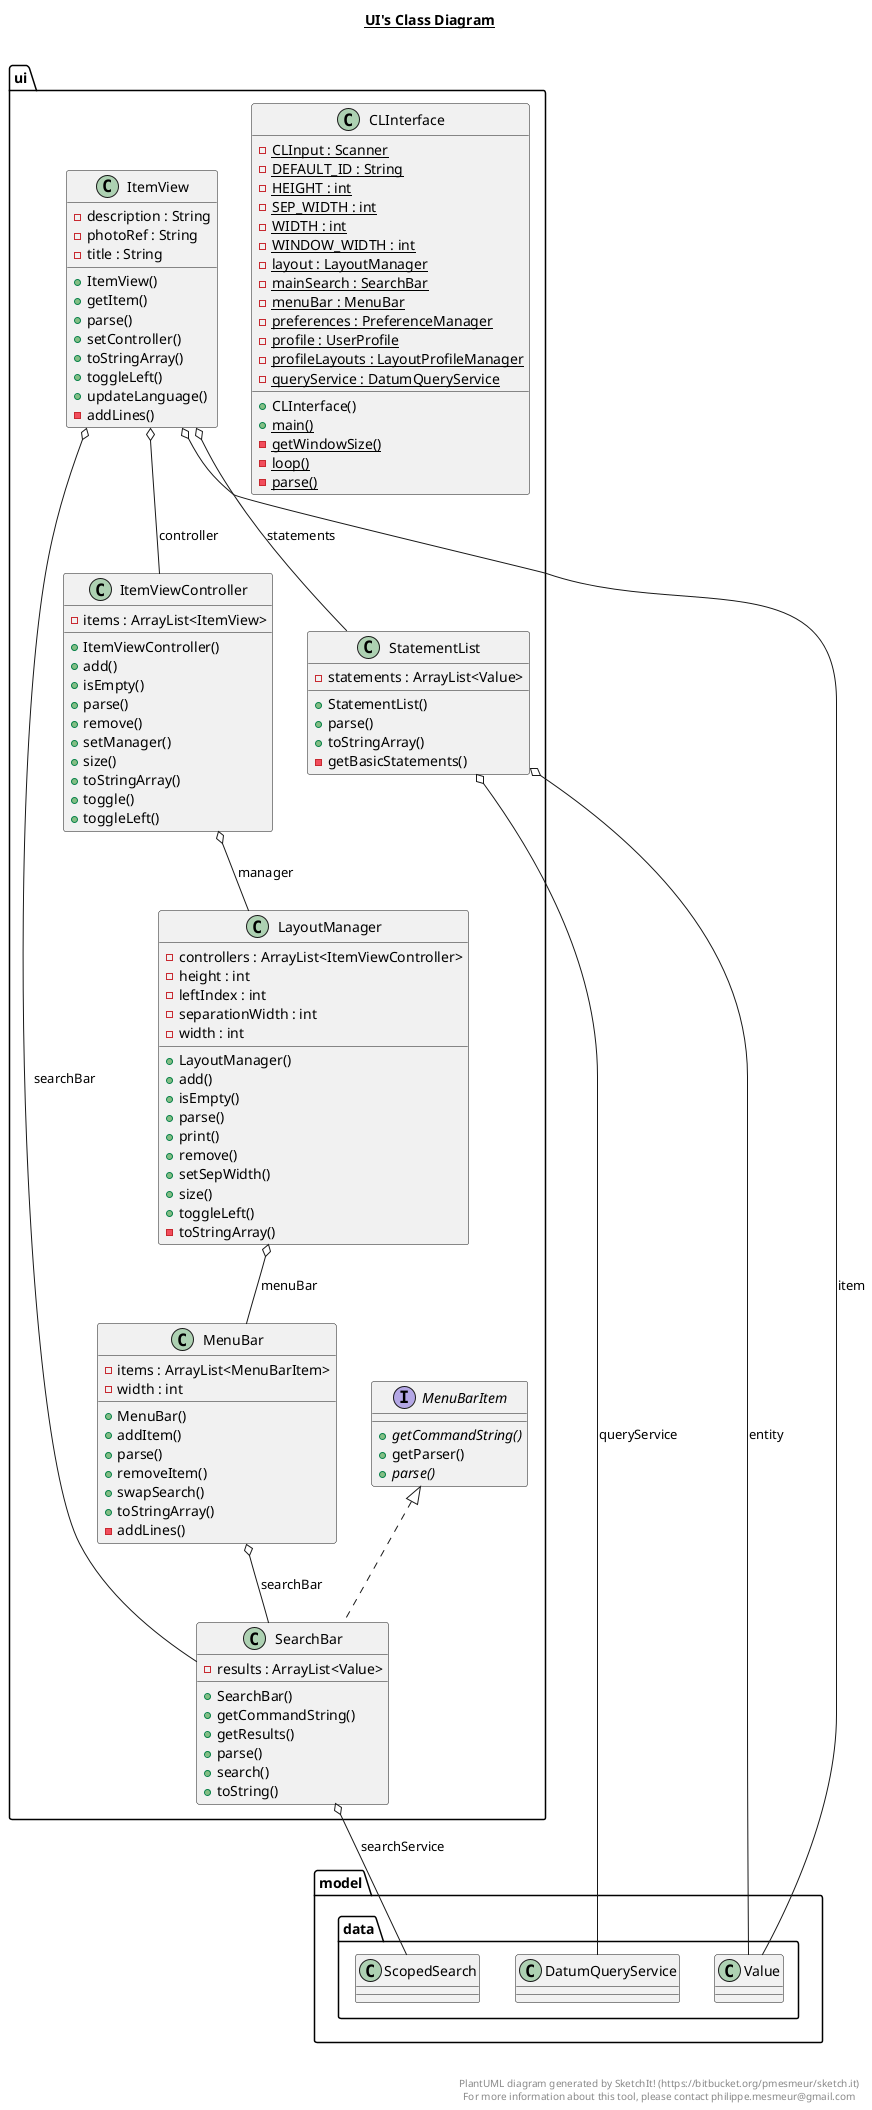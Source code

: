 @startuml

title __UI's Class Diagram__\n

  namespace ui {
    class ui.CLInterface {
        {static} - CLInput : Scanner
        {static} - DEFAULT_ID : String
        {static} - HEIGHT : int
        {static} - SEP_WIDTH : int
        {static} - WIDTH : int
        {static} - WINDOW_WIDTH : int
        {static} - layout : LayoutManager
        {static} - mainSearch : SearchBar
        {static} - menuBar : MenuBar
        {static} - preferences : PreferenceManager
        {static} - profile : UserProfile
        {static} - profileLayouts : LayoutProfileManager
        {static} - queryService : DatumQueryService
        + CLInterface()
        {static} + main()
        {static} - getWindowSize()
        {static} - loop()
        {static} - parse()
    }
  }
  

  namespace ui {
    class ui.ItemView {
        - description : String
        - photoRef : String
        - title : String
        + ItemView()
        + getItem()
        + parse()
        + setController()
        + toStringArray()
        + toggleLeft()
        + updateLanguage()
        - addLines()
    }
  }
  

  namespace ui {
    class ui.ItemViewController {
        - items : ArrayList<ItemView>
        + ItemViewController()
        + add()
        + isEmpty()
        + parse()
        + remove()
        + setManager()
        + size()
        + toStringArray()
        + toggle()
        + toggleLeft()
    }
  }
  

  namespace ui {
    class ui.LayoutManager {
        - controllers : ArrayList<ItemViewController>
        - height : int
        - leftIndex : int
        - separationWidth : int
        - width : int
        + LayoutManager()
        + add()
        + isEmpty()
        + parse()
        + print()
        + remove()
        + setSepWidth()
        + size()
        + toggleLeft()
        - toStringArray()
    }
  }
  

  namespace ui {
    class ui.MenuBar {
        - items : ArrayList<MenuBarItem>
        - width : int
        + MenuBar()
        + addItem()
        + parse()
        + removeItem()
        + swapSearch()
        + toStringArray()
        - addLines()
    }
  }
  

  namespace ui {
    interface ui.MenuBarItem {
        {abstract} + getCommandString()
        + getParser()
        {abstract} + parse()
    }
  }
  

  namespace ui {
    class ui.SearchBar {
        - results : ArrayList<Value>
        + SearchBar()
        + getCommandString()
        + getResults()
        + parse()
        + search()
        + toString()
    }
  }
  

  namespace ui {
    class ui.StatementList {
        - statements : ArrayList<Value>
        + StatementList()
        + parse()
        + toStringArray()
        - getBasicStatements()
    }
  }
  

  ui.ItemView o-- ui.ItemViewController : controller
  ui.ItemView o-- model.data.Value : item
  ui.ItemView o-- ui.SearchBar : searchBar
  ui.ItemView o-- ui.StatementList : statements
  ui.ItemViewController o-- ui.LayoutManager : manager
  ui.LayoutManager o-- ui.MenuBar : menuBar
  ui.MenuBar o-- ui.SearchBar : searchBar
  ui.SearchBar .up.|> ui.MenuBarItem
  ui.SearchBar o-- model.data.ScopedSearch : searchService
  ui.StatementList o-- model.data.Value : entity
  ui.StatementList o-- model.data.DatumQueryService : queryService


right footer


PlantUML diagram generated by SketchIt! (https://bitbucket.org/pmesmeur/sketch.it)
For more information about this tool, please contact philippe.mesmeur@gmail.com
endfooter

@enduml
